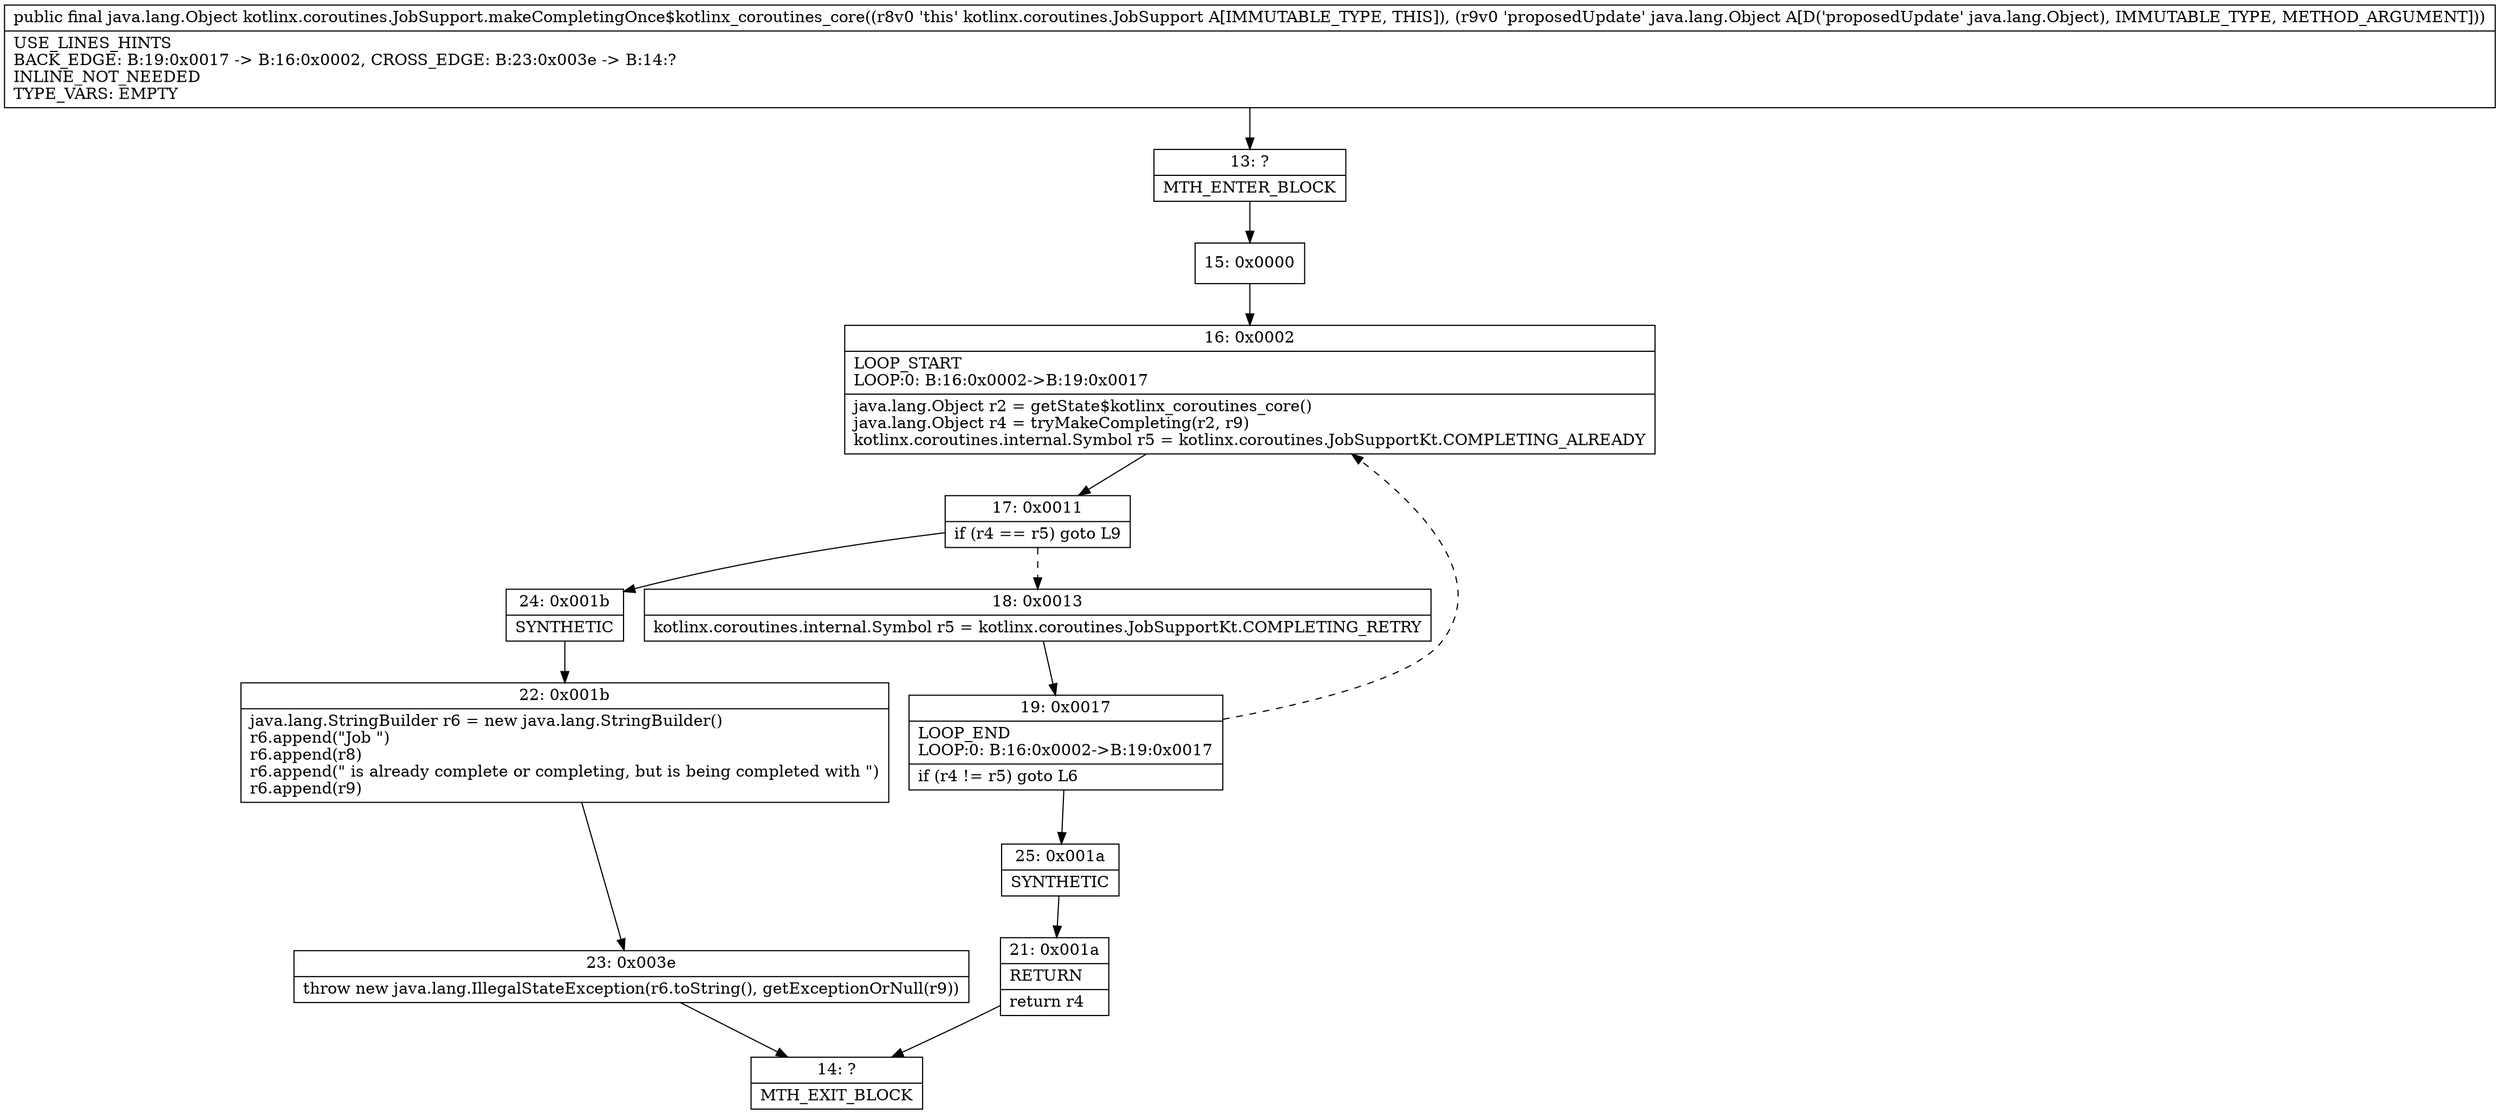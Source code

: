 digraph "CFG forkotlinx.coroutines.JobSupport.makeCompletingOnce$kotlinx_coroutines_core(Ljava\/lang\/Object;)Ljava\/lang\/Object;" {
Node_13 [shape=record,label="{13\:\ ?|MTH_ENTER_BLOCK\l}"];
Node_15 [shape=record,label="{15\:\ 0x0000}"];
Node_16 [shape=record,label="{16\:\ 0x0002|LOOP_START\lLOOP:0: B:16:0x0002\-\>B:19:0x0017\l|java.lang.Object r2 = getState$kotlinx_coroutines_core()\ljava.lang.Object r4 = tryMakeCompleting(r2, r9)\lkotlinx.coroutines.internal.Symbol r5 = kotlinx.coroutines.JobSupportKt.COMPLETING_ALREADY\l}"];
Node_17 [shape=record,label="{17\:\ 0x0011|if (r4 == r5) goto L9\l}"];
Node_18 [shape=record,label="{18\:\ 0x0013|kotlinx.coroutines.internal.Symbol r5 = kotlinx.coroutines.JobSupportKt.COMPLETING_RETRY\l}"];
Node_19 [shape=record,label="{19\:\ 0x0017|LOOP_END\lLOOP:0: B:16:0x0002\-\>B:19:0x0017\l|if (r4 != r5) goto L6\l}"];
Node_25 [shape=record,label="{25\:\ 0x001a|SYNTHETIC\l}"];
Node_21 [shape=record,label="{21\:\ 0x001a|RETURN\l|return r4\l}"];
Node_14 [shape=record,label="{14\:\ ?|MTH_EXIT_BLOCK\l}"];
Node_24 [shape=record,label="{24\:\ 0x001b|SYNTHETIC\l}"];
Node_22 [shape=record,label="{22\:\ 0x001b|java.lang.StringBuilder r6 = new java.lang.StringBuilder()\lr6.append(\"Job \")\lr6.append(r8)\lr6.append(\" is already complete or completing, but is being completed with \")\lr6.append(r9)\l}"];
Node_23 [shape=record,label="{23\:\ 0x003e|throw new java.lang.IllegalStateException(r6.toString(), getExceptionOrNull(r9))\l}"];
MethodNode[shape=record,label="{public final java.lang.Object kotlinx.coroutines.JobSupport.makeCompletingOnce$kotlinx_coroutines_core((r8v0 'this' kotlinx.coroutines.JobSupport A[IMMUTABLE_TYPE, THIS]), (r9v0 'proposedUpdate' java.lang.Object A[D('proposedUpdate' java.lang.Object), IMMUTABLE_TYPE, METHOD_ARGUMENT]))  | USE_LINES_HINTS\lBACK_EDGE: B:19:0x0017 \-\> B:16:0x0002, CROSS_EDGE: B:23:0x003e \-\> B:14:?\lINLINE_NOT_NEEDED\lTYPE_VARS: EMPTY\l}"];
MethodNode -> Node_13;Node_13 -> Node_15;
Node_15 -> Node_16;
Node_16 -> Node_17;
Node_17 -> Node_18[style=dashed];
Node_17 -> Node_24;
Node_18 -> Node_19;
Node_19 -> Node_16[style=dashed];
Node_19 -> Node_25;
Node_25 -> Node_21;
Node_21 -> Node_14;
Node_24 -> Node_22;
Node_22 -> Node_23;
Node_23 -> Node_14;
}

